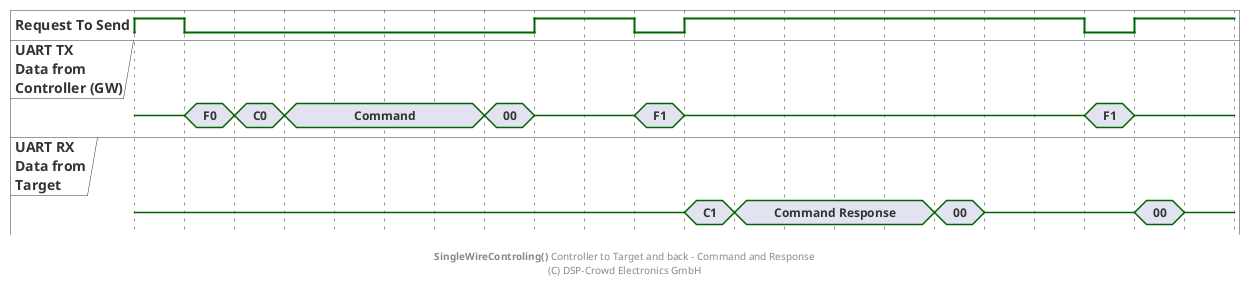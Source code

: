 
@startuml

hide time-axis

binary "Request To Send" as rts
concise "UART TX\nData from\nController (GW)" as ctrl
concise "UART RX\nData from\nTarget" as tar

@0
rts is 1
ctrl is {-}
tar is {-}

@+20
rts is 0
ctrl is "F0"

@+20
ctrl is "C0"

@+20
ctrl is "Command"

@+80
ctrl is "00"

@+20
rts is 1
ctrl is {-}

@+40
rts is 0
ctrl is "F1"

@+20
rts is 1
ctrl is {-}
tar is "C1"

@+20
tar is "Command Response"

@+80
tar is "00"

@+20
tar is {-}

@+40
rts is 0
ctrl is "F1"

@+20
rts is 1
ctrl is {-}
tar is "00"

@+20
tar is {-}

footer **SingleWireControling()** Controller to Target and back - Command and Response\n(C) DSP-Crowd Electronics GmbH

@enduml

